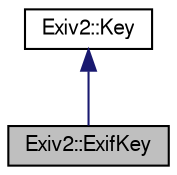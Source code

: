 digraph "Exiv2::ExifKey"
{
  edge [fontname="FreeSans",fontsize="10",labelfontname="FreeSans",labelfontsize="10"];
  node [fontname="FreeSans",fontsize="10",shape=record];
  Node1 [label="Exiv2::ExifKey",height=0.2,width=0.4,color="black", fillcolor="grey75", style="filled" fontcolor="black"];
  Node2 -> Node1 [dir="back",color="midnightblue",fontsize="10",style="solid",fontname="FreeSans"];
  Node2 [label="Exiv2::Key",height=0.2,width=0.4,color="black", fillcolor="white", style="filled",URL="$classExiv2_1_1Key.html",tooltip="Abstract base class defining the Key of a metadatum. Keys are used to identify and group metadata..."];
}
